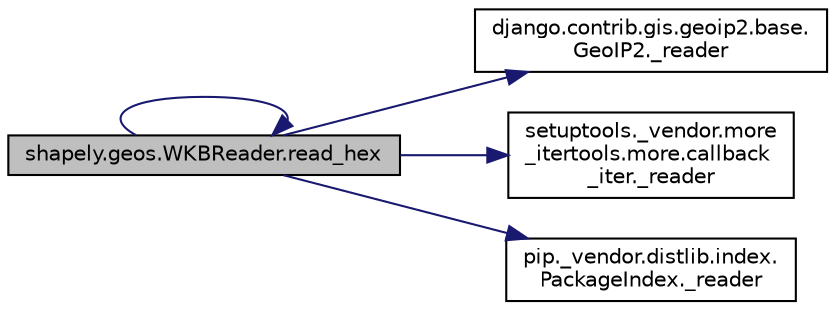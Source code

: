 digraph "shapely.geos.WKBReader.read_hex"
{
 // LATEX_PDF_SIZE
  edge [fontname="Helvetica",fontsize="10",labelfontname="Helvetica",labelfontsize="10"];
  node [fontname="Helvetica",fontsize="10",shape=record];
  rankdir="LR";
  Node1 [label="shapely.geos.WKBReader.read_hex",height=0.2,width=0.4,color="black", fillcolor="grey75", style="filled", fontcolor="black",tooltip=" "];
  Node1 -> Node2 [color="midnightblue",fontsize="10",style="solid",fontname="Helvetica"];
  Node2 [label="django.contrib.gis.geoip2.base.\lGeoIP2._reader",height=0.2,width=0.4,color="black", fillcolor="white", style="filled",URL="$de/de3/classdjango_1_1contrib_1_1gis_1_1geoip2_1_1base_1_1_geo_i_p2.html#a30c2ba9be2f0fbe0156287540fc0caa6",tooltip=" "];
  Node1 -> Node3 [color="midnightblue",fontsize="10",style="solid",fontname="Helvetica"];
  Node3 [label="setuptools._vendor.more\l_itertools.more.callback\l_iter._reader",height=0.2,width=0.4,color="black", fillcolor="white", style="filled",URL="$dc/d4b/classsetuptools_1_1__vendor_1_1more__itertools_1_1more_1_1callback__iter.html#af59a46455f6904d99cc3b0930d5123e2",tooltip=" "];
  Node1 -> Node4 [color="midnightblue",fontsize="10",style="solid",fontname="Helvetica"];
  Node4 [label="pip._vendor.distlib.index.\lPackageIndex._reader",height=0.2,width=0.4,color="black", fillcolor="white", style="filled",URL="$d3/df2/classpip_1_1__vendor_1_1distlib_1_1index_1_1_package_index.html#a1073ee55873196ac07140092ff1d4f4f",tooltip=" "];
  Node1 -> Node1 [color="midnightblue",fontsize="10",style="solid",fontname="Helvetica"];
}
